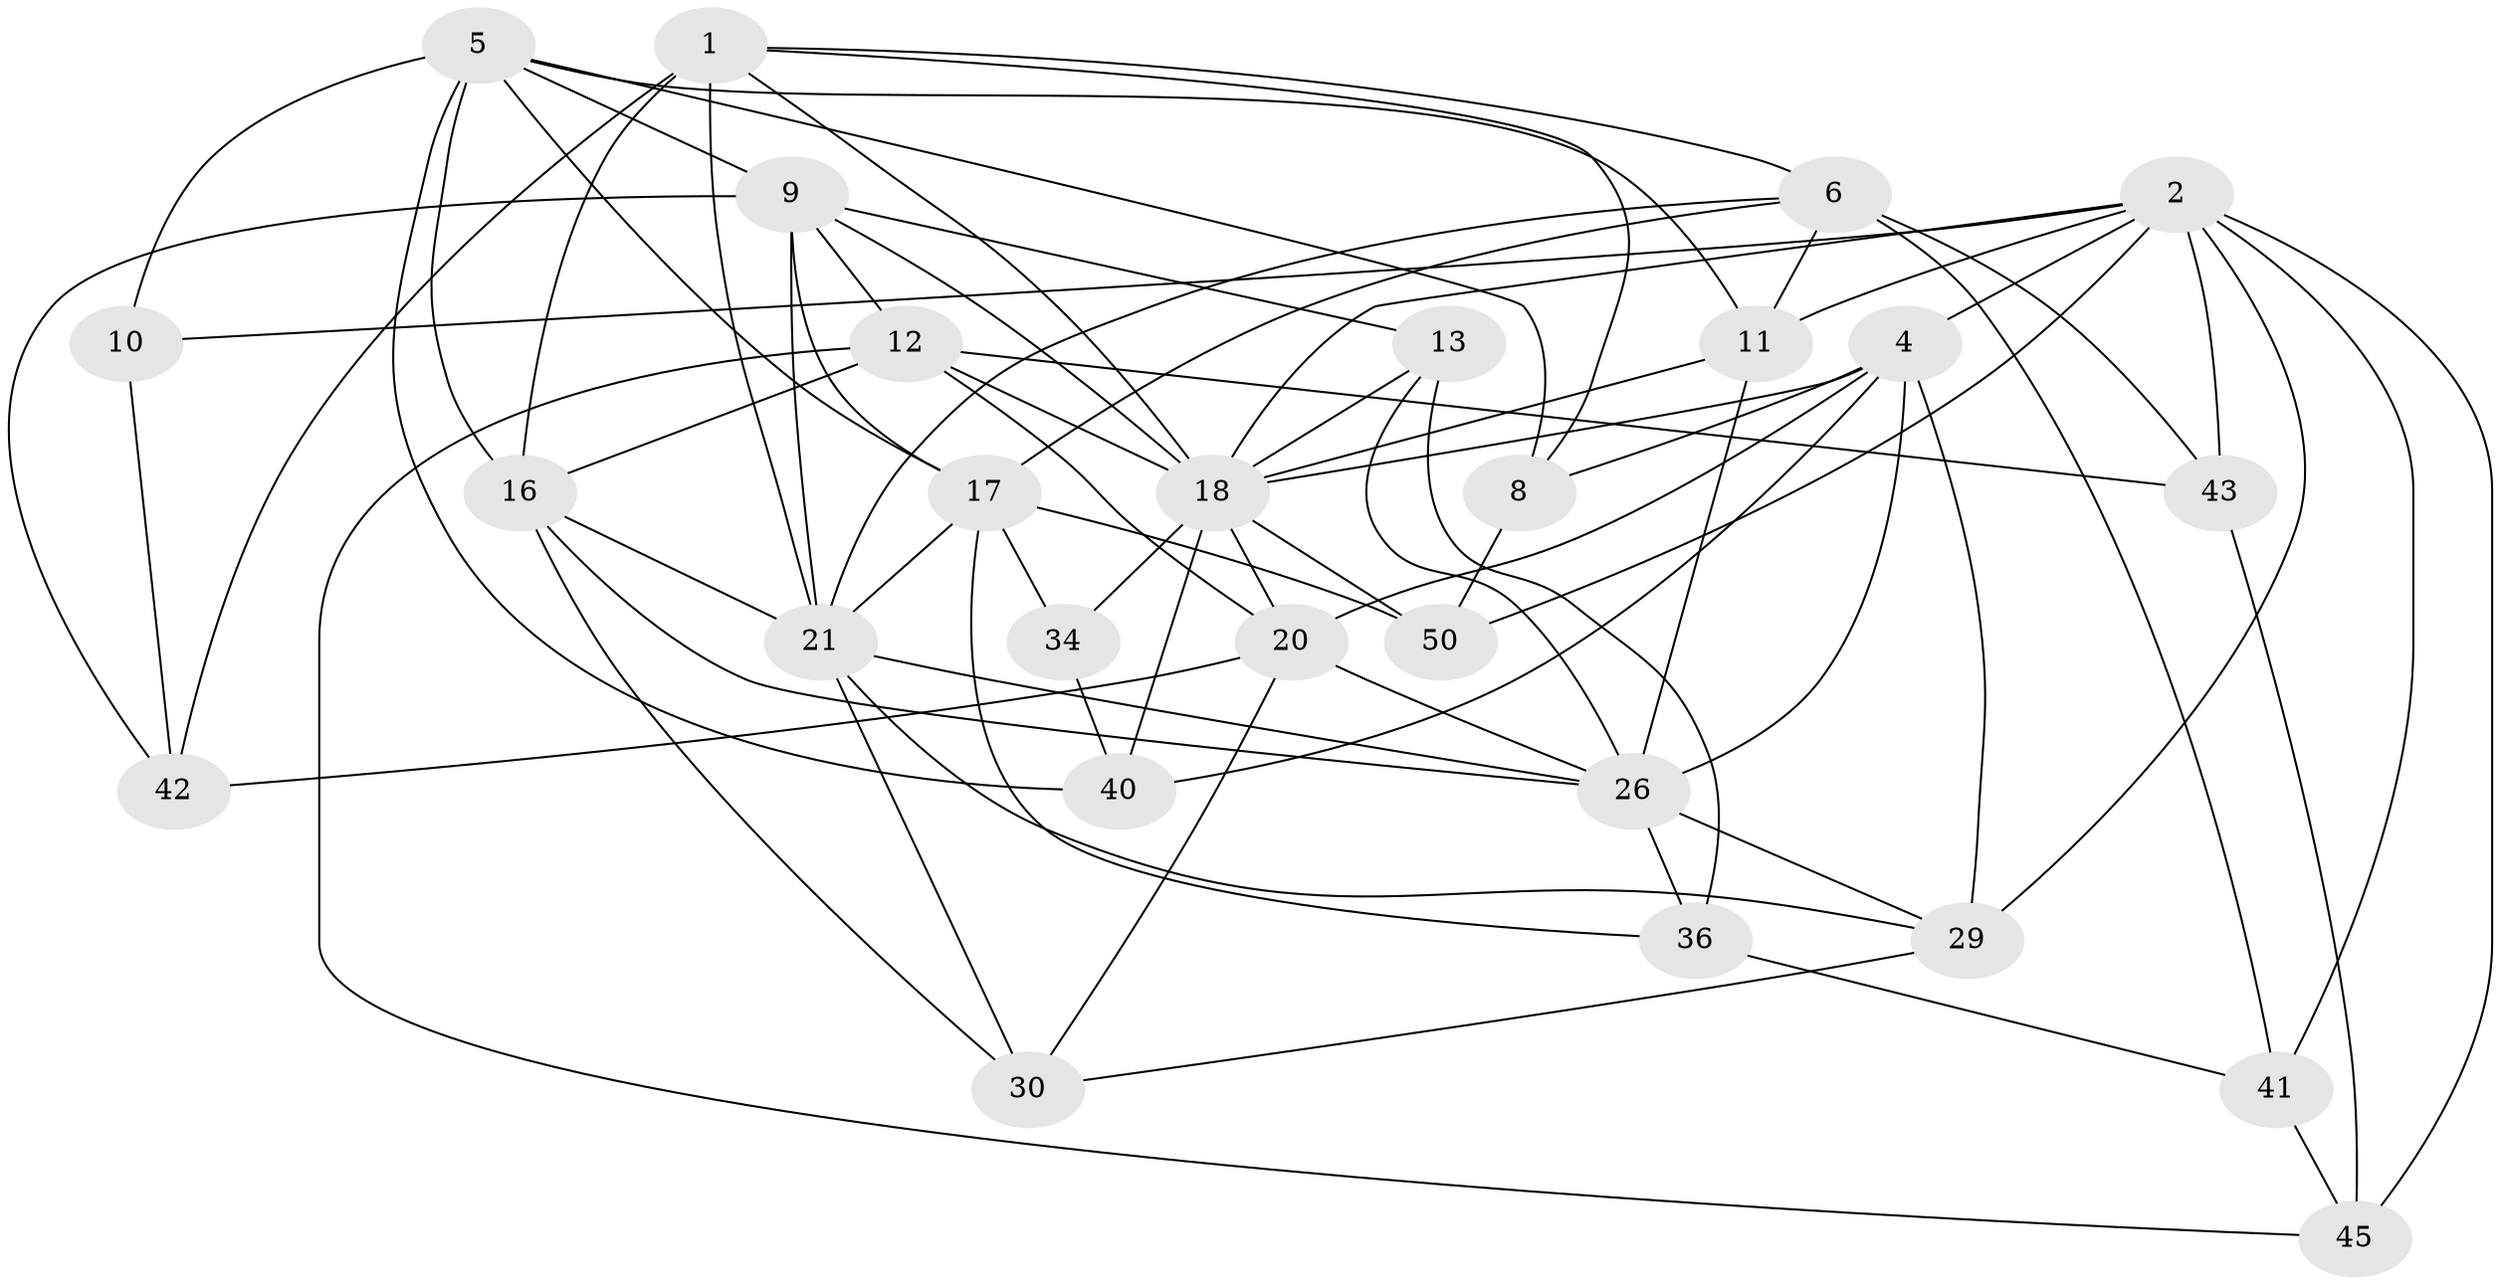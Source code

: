 // original degree distribution, {4: 1.0}
// Generated by graph-tools (version 1.1) at 2025/16/03/09/25 04:16:37]
// undirected, 27 vertices, 75 edges
graph export_dot {
graph [start="1"]
  node [color=gray90,style=filled];
  1 [super="+35"];
  2 [super="+22+3"];
  4 [super="+39"];
  5 [super="+53+14"];
  6 [super="+32"];
  8;
  9 [super="+46+23"];
  10;
  11 [super="+51"];
  12 [super="+15"];
  13;
  16 [super="+24"];
  17 [super="+33"];
  18 [super="+27+19"];
  20 [super="+49"];
  21 [super="+47+52"];
  26 [super="+44+28"];
  29 [super="+55"];
  30;
  34;
  36;
  40;
  41;
  42;
  43;
  45;
  50;
  1 -- 42;
  1 -- 21;
  1 -- 6;
  1 -- 8;
  1 -- 16;
  1 -- 18;
  2 -- 29 [weight=2];
  2 -- 43;
  2 -- 10;
  2 -- 45;
  2 -- 50;
  2 -- 4;
  2 -- 41;
  2 -- 11;
  2 -- 18;
  4 -- 29;
  4 -- 26 [weight=2];
  4 -- 18;
  4 -- 40;
  4 -- 20;
  4 -- 8;
  5 -- 8;
  5 -- 10 [weight=2];
  5 -- 40;
  5 -- 16;
  5 -- 11;
  5 -- 9;
  5 -- 17;
  6 -- 41;
  6 -- 11;
  6 -- 17;
  6 -- 43;
  6 -- 21;
  8 -- 50;
  9 -- 42;
  9 -- 18;
  9 -- 12;
  9 -- 13;
  9 -- 21;
  9 -- 17 [weight=2];
  10 -- 42;
  11 -- 26 [weight=2];
  11 -- 18;
  12 -- 45;
  12 -- 43;
  12 -- 16;
  12 -- 20;
  12 -- 18;
  13 -- 36;
  13 -- 26;
  13 -- 18;
  16 -- 30;
  16 -- 26;
  16 -- 21;
  17 -- 34;
  17 -- 50;
  17 -- 36;
  17 -- 21;
  18 -- 34 [weight=2];
  18 -- 40;
  18 -- 20;
  18 -- 50;
  20 -- 42;
  20 -- 26;
  20 -- 30;
  21 -- 29;
  21 -- 26;
  21 -- 30;
  26 -- 29;
  26 -- 36;
  29 -- 30;
  34 -- 40;
  36 -- 41;
  41 -- 45;
  43 -- 45;
}
